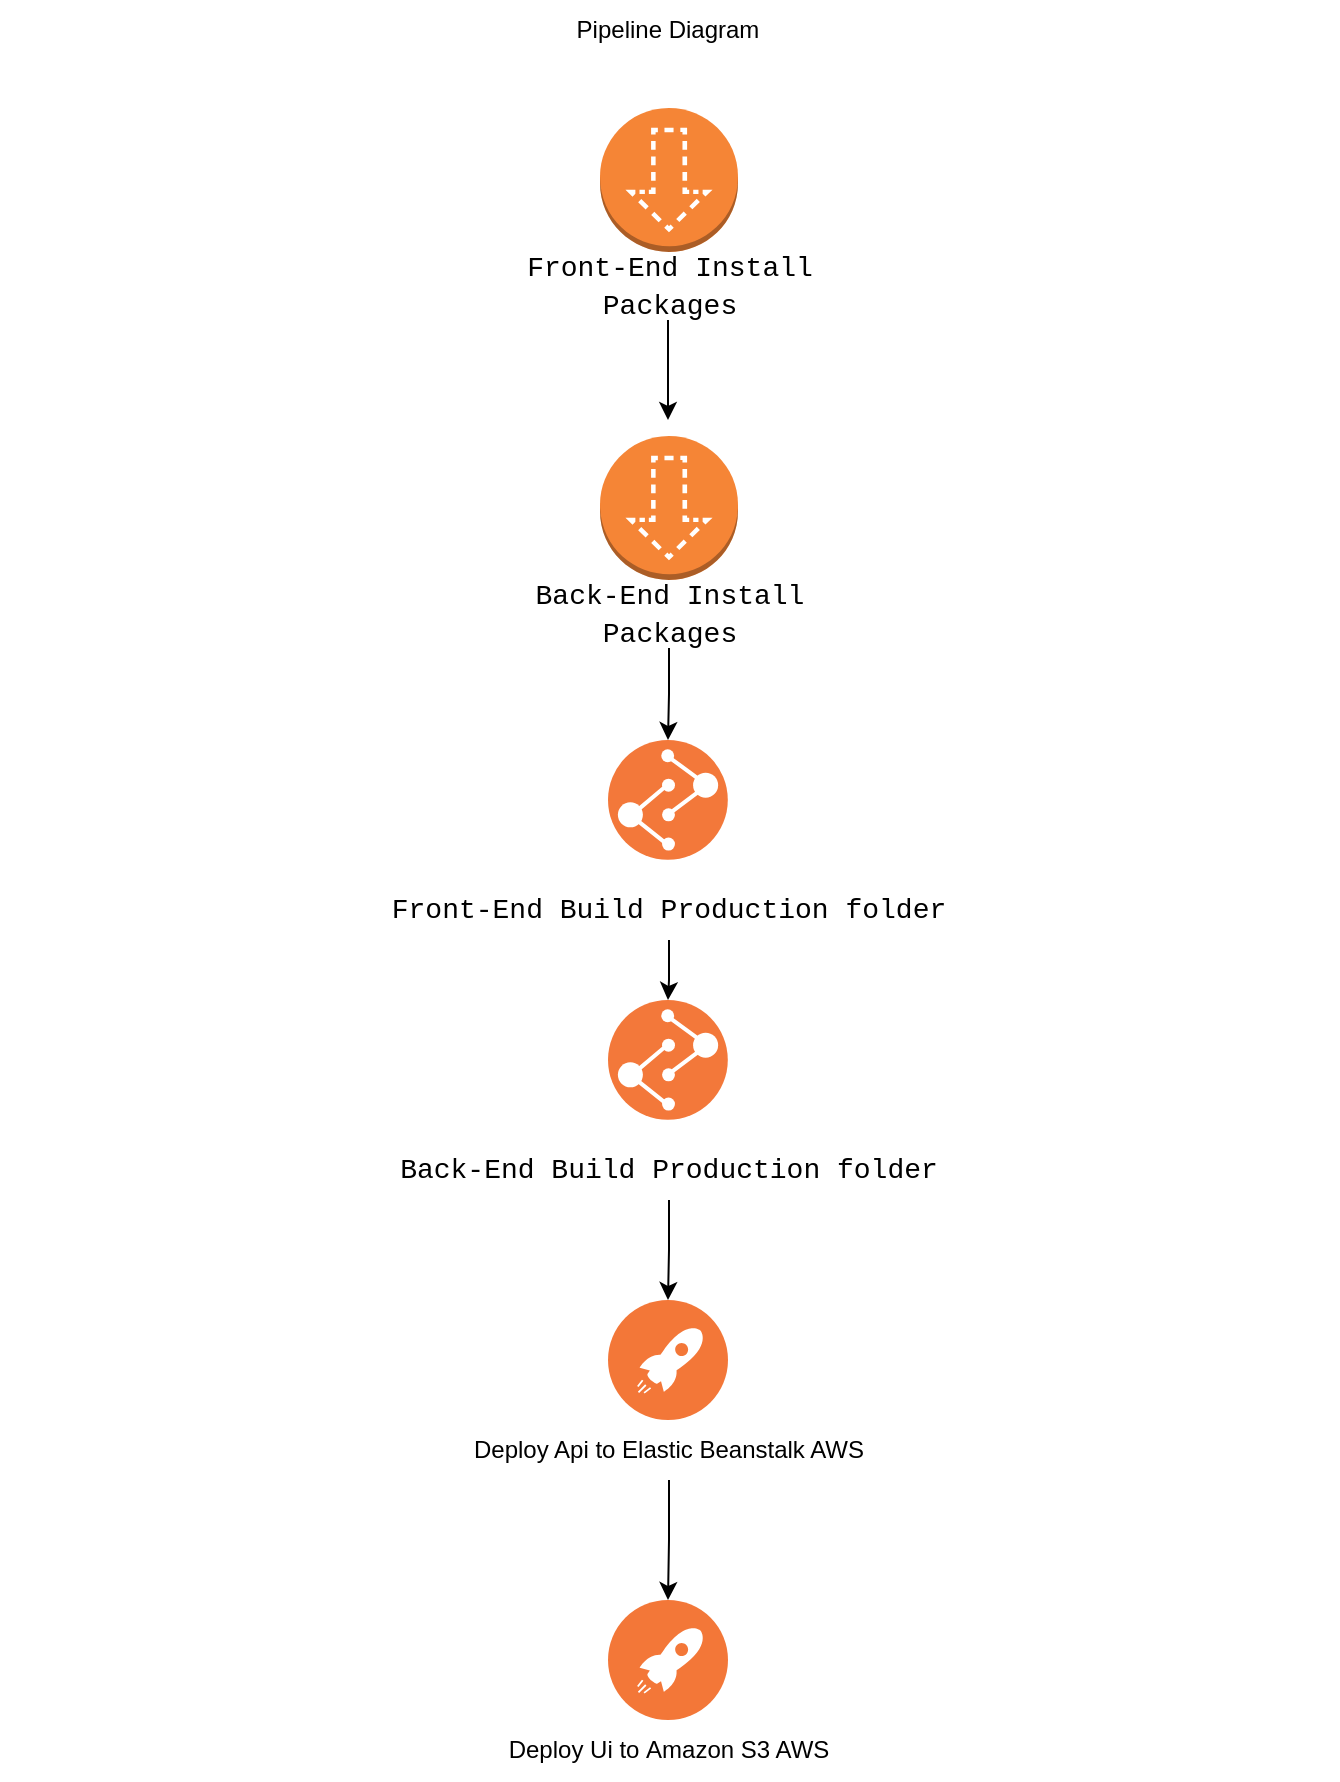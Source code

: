<mxfile version="17.1.4" type="device"><diagram id="vbNewC6Mdu_blig0FuCO" name="Page-1"><mxGraphModel dx="868" dy="468" grid="1" gridSize="10" guides="1" tooltips="1" connect="1" arrows="1" fold="1" page="1" pageScale="1" pageWidth="850" pageHeight="1100" math="0" shadow="0"><root><mxCell id="0"/><mxCell id="1" parent="0"/><mxCell id="IHxEuomB-GcQhsKNIDhr-1" value="Pipeline Diagram" style="text;html=1;strokeColor=none;fillColor=none;align=center;verticalAlign=middle;whiteSpace=wrap;rounded=0;" vertex="1" parent="1"><mxGeometry x="360" y="40" width="130" height="30" as="geometry"/></mxCell><mxCell id="IHxEuomB-GcQhsKNIDhr-7" value="" style="edgeStyle=orthogonalEdgeStyle;rounded=0;orthogonalLoop=1;jettySize=auto;html=1;fontColor=#663300;entryX=0.5;entryY=0;entryDx=0;entryDy=0;" edge="1" parent="1" source="IHxEuomB-GcQhsKNIDhr-3"><mxGeometry relative="1" as="geometry"><mxPoint x="425" y="250" as="targetPoint"/></mxGeometry></mxCell><mxCell id="IHxEuomB-GcQhsKNIDhr-3" value="&lt;div style=&quot;font-family: &amp;#34;consolas&amp;#34; , &amp;#34;courier new&amp;#34; , monospace ; font-weight: normal ; font-size: 14px ; line-height: 19px&quot;&gt;&lt;div&gt;&lt;span style=&quot;background-color: transparent&quot;&gt;Front-End Install Packages &lt;br&gt;&lt;/span&gt;&lt;/div&gt;&lt;/div&gt;" style="text;html=1;strokeColor=none;fillColor=none;align=center;verticalAlign=middle;whiteSpace=wrap;rounded=0;" vertex="1" parent="1"><mxGeometry x="320.5" y="166" width="210" height="34" as="geometry"/></mxCell><mxCell id="IHxEuomB-GcQhsKNIDhr-16" value="" style="edgeStyle=orthogonalEdgeStyle;rounded=0;orthogonalLoop=1;jettySize=auto;html=1;fontColor=#000000;" edge="1" parent="1" source="IHxEuomB-GcQhsKNIDhr-5" target="IHxEuomB-GcQhsKNIDhr-13"><mxGeometry relative="1" as="geometry"/></mxCell><mxCell id="IHxEuomB-GcQhsKNIDhr-5" value="&lt;div style=&quot;font-family: &amp;#34;consolas&amp;#34; , &amp;#34;courier new&amp;#34; , monospace ; font-weight: normal ; font-size: 14px ; line-height: 19px&quot;&gt;&lt;div&gt;&lt;span style=&quot;background-color: transparent&quot;&gt;Back-End Install Packages &lt;br&gt;&lt;/span&gt;&lt;/div&gt;&lt;/div&gt;" style="text;html=1;strokeColor=none;fillColor=none;align=center;verticalAlign=middle;whiteSpace=wrap;rounded=0;" vertex="1" parent="1"><mxGeometry x="320.5" y="330" width="210" height="34" as="geometry"/></mxCell><mxCell id="IHxEuomB-GcQhsKNIDhr-11" value="" style="outlineConnect=0;dashed=0;verticalLabelPosition=bottom;verticalAlign=top;align=center;html=1;shape=mxgraph.aws3.download_distribution;fillColor=#F58536;gradientColor=none;labelBackgroundColor=#FFFFFF;fontColor=#663300;" vertex="1" parent="1"><mxGeometry x="391" y="94" width="69" height="72" as="geometry"/></mxCell><mxCell id="IHxEuomB-GcQhsKNIDhr-12" value="" style="outlineConnect=0;dashed=0;verticalLabelPosition=bottom;verticalAlign=top;align=center;html=1;shape=mxgraph.aws3.download_distribution;fillColor=#F58536;gradientColor=none;labelBackgroundColor=#FFFFFF;fontColor=#663300;" vertex="1" parent="1"><mxGeometry x="391" y="258" width="69" height="72" as="geometry"/></mxCell><mxCell id="IHxEuomB-GcQhsKNIDhr-13" value="" style="aspect=fixed;perimeter=ellipsePerimeter;html=1;align=center;shadow=0;dashed=0;fontColor=#4277BB;labelBackgroundColor=#ffffff;fontSize=12;spacingTop=3;image;image=img/lib/ibm/devops/build_test.svg;" vertex="1" parent="1"><mxGeometry x="395" y="410" width="60" height="60" as="geometry"/></mxCell><mxCell id="IHxEuomB-GcQhsKNIDhr-20" value="" style="edgeStyle=orthogonalEdgeStyle;rounded=0;orthogonalLoop=1;jettySize=auto;html=1;fontColor=#000000;entryX=0.5;entryY=0;entryDx=0;entryDy=0;" edge="1" parent="1" source="IHxEuomB-GcQhsKNIDhr-17" target="IHxEuomB-GcQhsKNIDhr-18"><mxGeometry relative="1" as="geometry"/></mxCell><mxCell id="IHxEuomB-GcQhsKNIDhr-17" value="&lt;div style=&quot;font-family: &amp;#34;consolas&amp;#34; , &amp;#34;courier new&amp;#34; , monospace ; font-weight: normal ; font-size: 14px ; line-height: 19px&quot;&gt;&lt;div&gt;&lt;span style=&quot;background-color: transparent&quot;&gt;Front-End Build&lt;/span&gt; Production folder&lt;/div&gt;&lt;/div&gt;" style="text;html=1;strokeColor=none;fillColor=none;align=center;verticalAlign=middle;whiteSpace=wrap;rounded=0;labelBackgroundColor=#FFFFFF;fontColor=#000000;" vertex="1" parent="1"><mxGeometry x="91" y="480" width="669" height="30" as="geometry"/></mxCell><mxCell id="IHxEuomB-GcQhsKNIDhr-18" value="" style="aspect=fixed;perimeter=ellipsePerimeter;html=1;align=center;shadow=0;dashed=0;fontColor=#4277BB;labelBackgroundColor=#ffffff;fontSize=12;spacingTop=3;image;image=img/lib/ibm/devops/build_test.svg;" vertex="1" parent="1"><mxGeometry x="395" y="540" width="60" height="60" as="geometry"/></mxCell><mxCell id="IHxEuomB-GcQhsKNIDhr-24" value="" style="edgeStyle=orthogonalEdgeStyle;rounded=0;orthogonalLoop=1;jettySize=auto;html=1;fontColor=#000000;" edge="1" parent="1" source="IHxEuomB-GcQhsKNIDhr-19" target="IHxEuomB-GcQhsKNIDhr-23"><mxGeometry relative="1" as="geometry"/></mxCell><mxCell id="IHxEuomB-GcQhsKNIDhr-19" value="&lt;div style=&quot;font-family: &amp;#34;consolas&amp;#34; , &amp;#34;courier new&amp;#34; , monospace ; font-weight: normal ; font-size: 14px ; line-height: 19px&quot;&gt;&lt;div&gt;&lt;span style=&quot;background-color: transparent&quot;&gt;Back-End Build&lt;/span&gt; Production folder&lt;/div&gt;&lt;/div&gt;" style="text;html=1;strokeColor=none;fillColor=none;align=center;verticalAlign=middle;whiteSpace=wrap;rounded=0;labelBackgroundColor=#FFFFFF;fontColor=#000000;" vertex="1" parent="1"><mxGeometry x="91" y="610" width="669" height="30" as="geometry"/></mxCell><mxCell id="IHxEuomB-GcQhsKNIDhr-23" value="" style="aspect=fixed;perimeter=ellipsePerimeter;html=1;align=center;shadow=0;dashed=0;fontColor=#4277BB;labelBackgroundColor=#ffffff;fontSize=12;spacingTop=3;image;image=img/lib/ibm/devops/continuous_deploy.svg;" vertex="1" parent="1"><mxGeometry x="395" y="690" width="60" height="60" as="geometry"/></mxCell><mxCell id="IHxEuomB-GcQhsKNIDhr-28" value="" style="edgeStyle=orthogonalEdgeStyle;rounded=0;orthogonalLoop=1;jettySize=auto;html=1;fontSize=15;fontColor=none;" edge="1" parent="1" source="IHxEuomB-GcQhsKNIDhr-25" target="IHxEuomB-GcQhsKNIDhr-26"><mxGeometry relative="1" as="geometry"/></mxCell><mxCell id="IHxEuomB-GcQhsKNIDhr-25" value="Deploy Api to &lt;span style=&quot;font-weight: normal&quot;&gt;&lt;span dir=&quot;ltr&quot;&gt;Elastic Beanstalk&lt;/span&gt;&lt;/span&gt; AWS" style="text;html=1;strokeColor=none;fillColor=none;align=center;verticalAlign=middle;whiteSpace=wrap;rounded=0;labelBackgroundColor=none;fontColor=#000000;" vertex="1" parent="1"><mxGeometry x="321" y="750" width="209" height="30" as="geometry"/></mxCell><mxCell id="IHxEuomB-GcQhsKNIDhr-26" value="" style="aspect=fixed;perimeter=ellipsePerimeter;html=1;align=center;shadow=0;dashed=0;fontColor=#4277BB;labelBackgroundColor=#ffffff;fontSize=12;spacingTop=3;image;image=img/lib/ibm/devops/continuous_deploy.svg;" vertex="1" parent="1"><mxGeometry x="395" y="840" width="60" height="60" as="geometry"/></mxCell><mxCell id="IHxEuomB-GcQhsKNIDhr-27" value="Deploy Ui to &lt;span style=&quot;font-weight: normal&quot;&gt;&lt;span dir=&quot;ltr&quot;&gt;Amazon S3&lt;/span&gt;&lt;/span&gt; AWS" style="text;html=1;strokeColor=none;fillColor=none;align=center;verticalAlign=middle;whiteSpace=wrap;rounded=0;labelBackgroundColor=none;fontColor=#000000;" vertex="1" parent="1"><mxGeometry x="321" y="900" width="209" height="30" as="geometry"/></mxCell></root></mxGraphModel></diagram></mxfile>